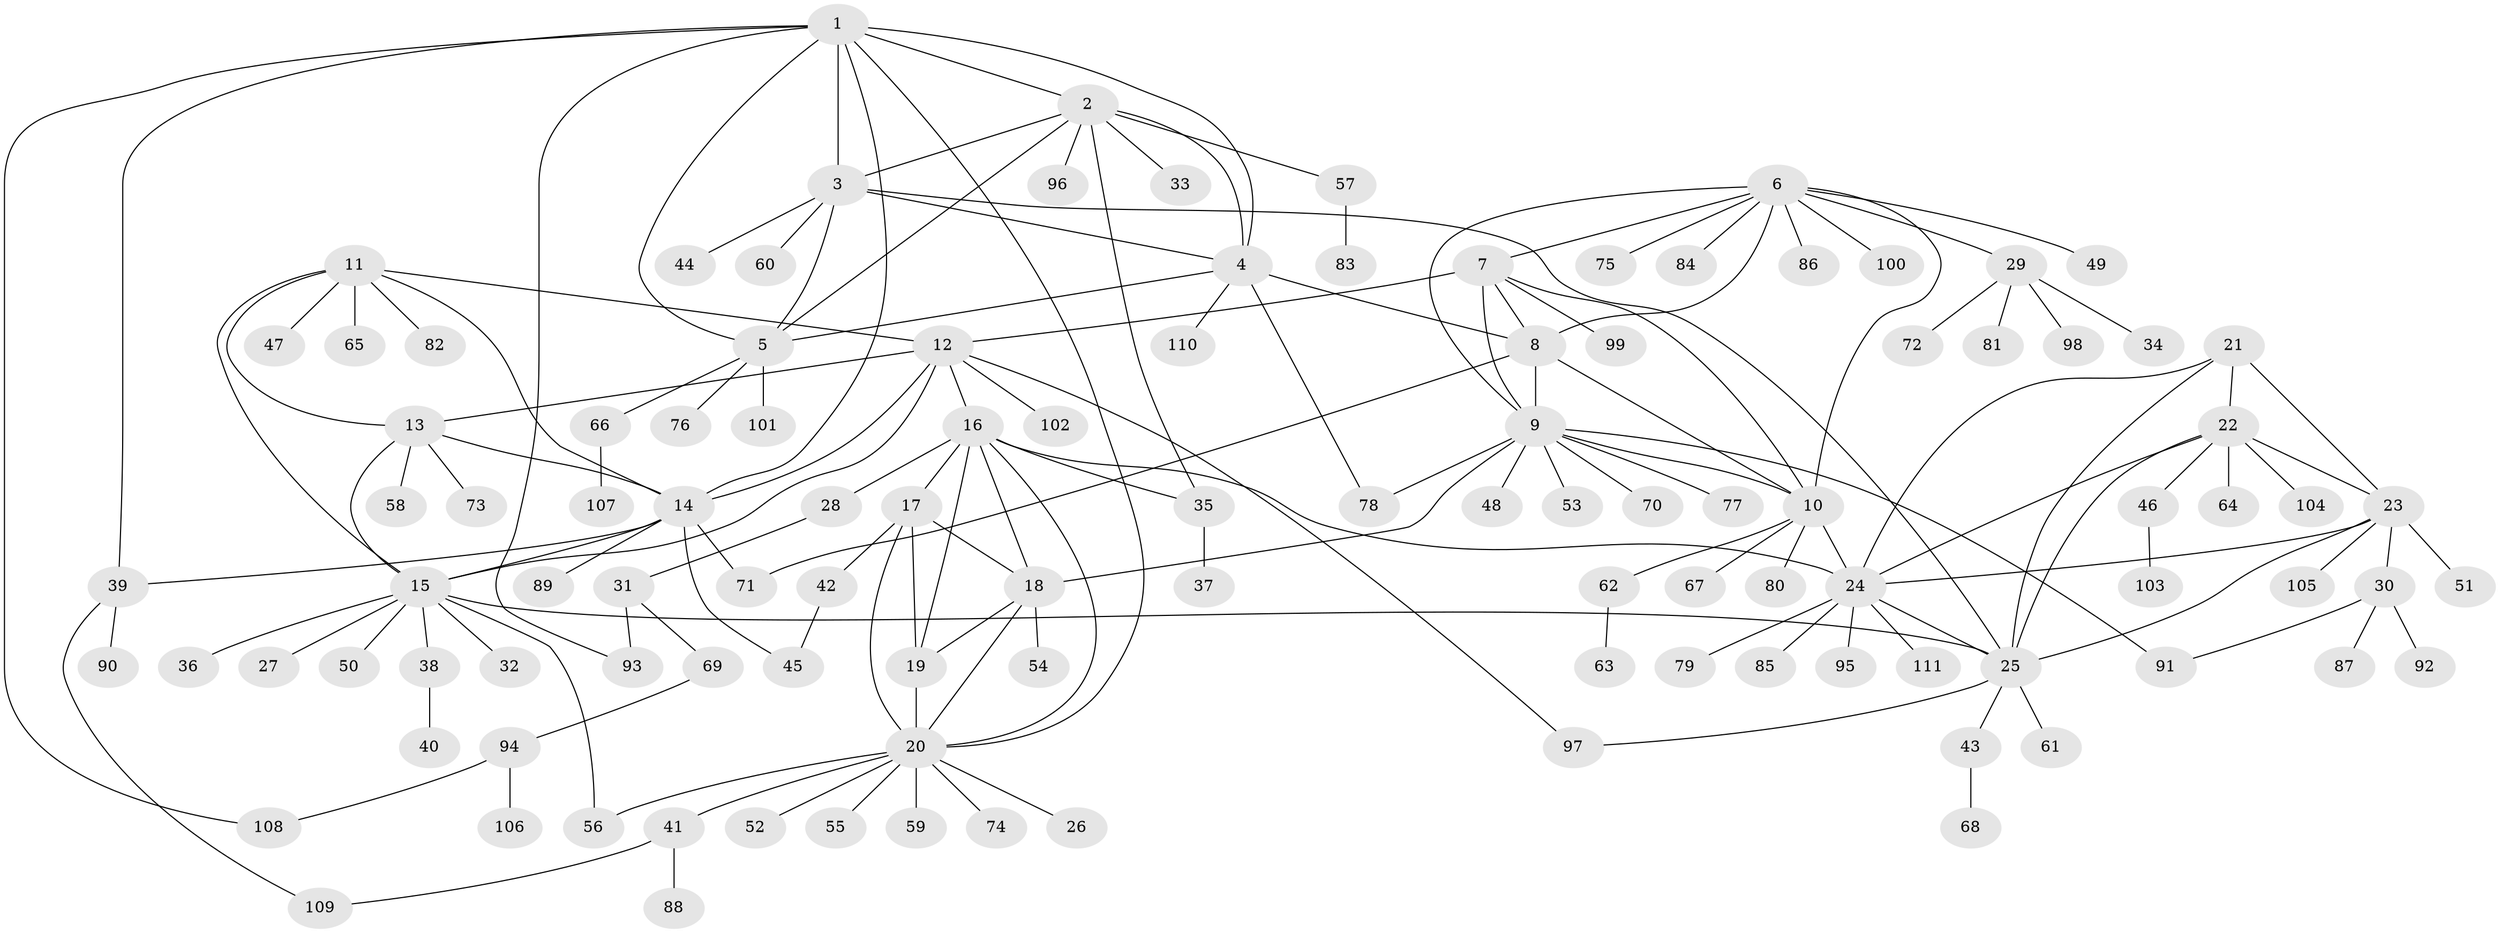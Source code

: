 // coarse degree distribution, {6: 0.06666666666666667, 4: 0.044444444444444446, 1: 0.4888888888888889, 7: 0.06666666666666667, 2: 0.1111111111111111, 10: 0.044444444444444446, 5: 0.06666666666666667, 3: 0.08888888888888889, 8: 0.022222222222222223}
// Generated by graph-tools (version 1.1) at 2025/37/03/04/25 23:37:35]
// undirected, 111 vertices, 157 edges
graph export_dot {
  node [color=gray90,style=filled];
  1;
  2;
  3;
  4;
  5;
  6;
  7;
  8;
  9;
  10;
  11;
  12;
  13;
  14;
  15;
  16;
  17;
  18;
  19;
  20;
  21;
  22;
  23;
  24;
  25;
  26;
  27;
  28;
  29;
  30;
  31;
  32;
  33;
  34;
  35;
  36;
  37;
  38;
  39;
  40;
  41;
  42;
  43;
  44;
  45;
  46;
  47;
  48;
  49;
  50;
  51;
  52;
  53;
  54;
  55;
  56;
  57;
  58;
  59;
  60;
  61;
  62;
  63;
  64;
  65;
  66;
  67;
  68;
  69;
  70;
  71;
  72;
  73;
  74;
  75;
  76;
  77;
  78;
  79;
  80;
  81;
  82;
  83;
  84;
  85;
  86;
  87;
  88;
  89;
  90;
  91;
  92;
  93;
  94;
  95;
  96;
  97;
  98;
  99;
  100;
  101;
  102;
  103;
  104;
  105;
  106;
  107;
  108;
  109;
  110;
  111;
  1 -- 2;
  1 -- 3;
  1 -- 4;
  1 -- 5;
  1 -- 14;
  1 -- 20;
  1 -- 39;
  1 -- 93;
  1 -- 108;
  2 -- 3;
  2 -- 4;
  2 -- 5;
  2 -- 33;
  2 -- 35;
  2 -- 57;
  2 -- 96;
  3 -- 4;
  3 -- 5;
  3 -- 25;
  3 -- 44;
  3 -- 60;
  4 -- 5;
  4 -- 8;
  4 -- 78;
  4 -- 110;
  5 -- 66;
  5 -- 76;
  5 -- 101;
  6 -- 7;
  6 -- 8;
  6 -- 9;
  6 -- 10;
  6 -- 29;
  6 -- 49;
  6 -- 75;
  6 -- 84;
  6 -- 86;
  6 -- 100;
  7 -- 8;
  7 -- 9;
  7 -- 10;
  7 -- 12;
  7 -- 99;
  8 -- 9;
  8 -- 10;
  8 -- 71;
  9 -- 10;
  9 -- 18;
  9 -- 48;
  9 -- 53;
  9 -- 70;
  9 -- 77;
  9 -- 78;
  9 -- 91;
  10 -- 24;
  10 -- 62;
  10 -- 67;
  10 -- 80;
  11 -- 12;
  11 -- 13;
  11 -- 14;
  11 -- 15;
  11 -- 47;
  11 -- 65;
  11 -- 82;
  12 -- 13;
  12 -- 14;
  12 -- 15;
  12 -- 16;
  12 -- 97;
  12 -- 102;
  13 -- 14;
  13 -- 15;
  13 -- 58;
  13 -- 73;
  14 -- 15;
  14 -- 39;
  14 -- 45;
  14 -- 71;
  14 -- 89;
  15 -- 25;
  15 -- 27;
  15 -- 32;
  15 -- 36;
  15 -- 38;
  15 -- 50;
  15 -- 56;
  16 -- 17;
  16 -- 18;
  16 -- 19;
  16 -- 20;
  16 -- 24;
  16 -- 28;
  16 -- 35;
  17 -- 18;
  17 -- 19;
  17 -- 20;
  17 -- 42;
  18 -- 19;
  18 -- 20;
  18 -- 54;
  19 -- 20;
  20 -- 26;
  20 -- 41;
  20 -- 52;
  20 -- 55;
  20 -- 56;
  20 -- 59;
  20 -- 74;
  21 -- 22;
  21 -- 23;
  21 -- 24;
  21 -- 25;
  22 -- 23;
  22 -- 24;
  22 -- 25;
  22 -- 46;
  22 -- 64;
  22 -- 104;
  23 -- 24;
  23 -- 25;
  23 -- 30;
  23 -- 51;
  23 -- 105;
  24 -- 25;
  24 -- 79;
  24 -- 85;
  24 -- 95;
  24 -- 111;
  25 -- 43;
  25 -- 61;
  25 -- 97;
  28 -- 31;
  29 -- 34;
  29 -- 72;
  29 -- 81;
  29 -- 98;
  30 -- 87;
  30 -- 91;
  30 -- 92;
  31 -- 69;
  31 -- 93;
  35 -- 37;
  38 -- 40;
  39 -- 90;
  39 -- 109;
  41 -- 88;
  41 -- 109;
  42 -- 45;
  43 -- 68;
  46 -- 103;
  57 -- 83;
  62 -- 63;
  66 -- 107;
  69 -- 94;
  94 -- 106;
  94 -- 108;
}
